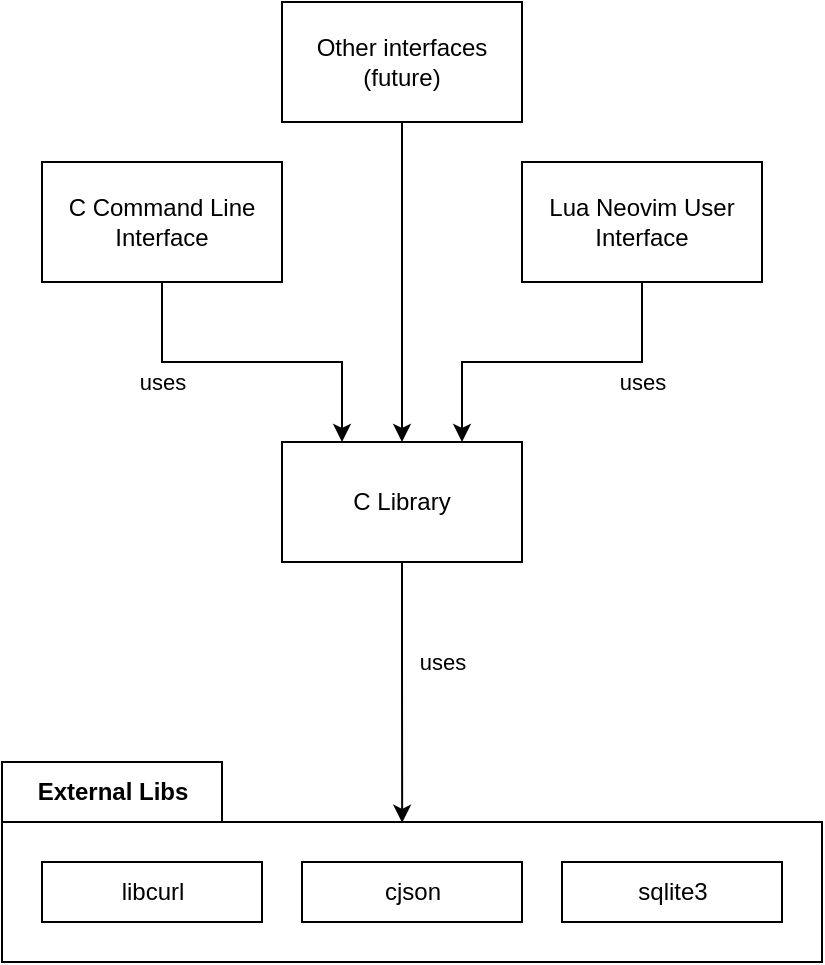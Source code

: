 <mxfile version="14.5.8"><diagram id="U_5wajG-MUSWsJ4tpF2G" name="Page-1"><mxGraphModel dx="1422" dy="811" grid="1" gridSize="10" guides="1" tooltips="1" connect="1" arrows="1" fold="1" page="1" pageScale="1" pageWidth="850" pageHeight="1100" math="0" shadow="0"><root><mxCell id="0"/><mxCell id="1" parent="0"/><mxCell id="NgJ0DsXGEw7_4mhamm45-2" value="External Libs" style="shape=folder;fontStyle=1;tabWidth=110;tabHeight=30;tabPosition=left;html=1;boundedLbl=1;labelInHeader=1;container=1;collapsible=0;recursiveResize=0;" vertex="1" parent="1"><mxGeometry x="120" y="760" width="410" height="100" as="geometry"/></mxCell><mxCell id="NgJ0DsXGEw7_4mhamm45-3" value="sqlite3" style="html=1;" vertex="1" parent="NgJ0DsXGEw7_4mhamm45-2"><mxGeometry width="110" height="30" relative="1" as="geometry"><mxPoint x="280" y="50" as="offset"/></mxGeometry></mxCell><mxCell id="NgJ0DsXGEw7_4mhamm45-4" value="cjson" style="html=1;" vertex="1" parent="NgJ0DsXGEw7_4mhamm45-2"><mxGeometry x="150" y="50" width="110" height="30" as="geometry"/></mxCell><mxCell id="NgJ0DsXGEw7_4mhamm45-5" value="libcurl" style="html=1;" vertex="1" parent="NgJ0DsXGEw7_4mhamm45-2"><mxGeometry x="20" y="50" width="110" height="30" as="geometry"/></mxCell><mxCell id="NgJ0DsXGEw7_4mhamm45-28" style="edgeStyle=orthogonalEdgeStyle;rounded=0;orthogonalLoop=1;jettySize=auto;html=1;exitX=0.5;exitY=1;exitDx=0;exitDy=0;entryX=0.488;entryY=0.304;entryDx=0;entryDy=0;entryPerimeter=0;" edge="1" parent="1" source="NgJ0DsXGEw7_4mhamm45-18" target="NgJ0DsXGEw7_4mhamm45-2"><mxGeometry relative="1" as="geometry"/></mxCell><mxCell id="NgJ0DsXGEw7_4mhamm45-29" value="uses" style="edgeLabel;html=1;align=center;verticalAlign=middle;resizable=0;points=[];" vertex="1" connectable="0" parent="NgJ0DsXGEw7_4mhamm45-28"><mxGeometry x="-0.233" y="3" relative="1" as="geometry"><mxPoint x="16.93" y="-0.28" as="offset"/></mxGeometry></mxCell><mxCell id="NgJ0DsXGEw7_4mhamm45-18" value="C Library" style="rounded=0;whiteSpace=wrap;html=1;" vertex="1" parent="1"><mxGeometry x="260" y="600" width="120" height="60" as="geometry"/></mxCell><mxCell id="NgJ0DsXGEw7_4mhamm45-30" style="edgeStyle=orthogonalEdgeStyle;rounded=0;orthogonalLoop=1;jettySize=auto;html=1;exitX=0.5;exitY=1;exitDx=0;exitDy=0;entryX=0.25;entryY=0;entryDx=0;entryDy=0;" edge="1" parent="1" source="NgJ0DsXGEw7_4mhamm45-19" target="NgJ0DsXGEw7_4mhamm45-18"><mxGeometry relative="1" as="geometry"/></mxCell><mxCell id="NgJ0DsXGEw7_4mhamm45-31" value="uses" style="edgeLabel;html=1;align=center;verticalAlign=middle;resizable=0;points=[];" vertex="1" connectable="0" parent="NgJ0DsXGEw7_4mhamm45-30"><mxGeometry x="-0.366" y="2" relative="1" as="geometry"><mxPoint x="-13.76" y="11.97" as="offset"/></mxGeometry></mxCell><mxCell id="NgJ0DsXGEw7_4mhamm45-19" value="C Command Line Interface" style="rounded=0;whiteSpace=wrap;html=1;" vertex="1" parent="1"><mxGeometry x="140" y="460" width="120" height="60" as="geometry"/></mxCell><mxCell id="NgJ0DsXGEw7_4mhamm45-32" style="edgeStyle=orthogonalEdgeStyle;rounded=0;orthogonalLoop=1;jettySize=auto;html=1;exitX=0.5;exitY=1;exitDx=0;exitDy=0;entryX=0.75;entryY=0;entryDx=0;entryDy=0;" edge="1" parent="1" source="NgJ0DsXGEw7_4mhamm45-25" target="NgJ0DsXGEw7_4mhamm45-18"><mxGeometry relative="1" as="geometry"/></mxCell><mxCell id="NgJ0DsXGEw7_4mhamm45-33" value="uses" style="edgeLabel;html=1;align=center;verticalAlign=middle;resizable=0;points=[];" vertex="1" connectable="0" parent="NgJ0DsXGEw7_4mhamm45-32"><mxGeometry x="-0.23" y="-1" relative="1" as="geometry"><mxPoint x="25.48" y="10.97" as="offset"/></mxGeometry></mxCell><mxCell id="NgJ0DsXGEw7_4mhamm45-25" value="Lua Neovim User Interface" style="rounded=0;whiteSpace=wrap;html=1;" vertex="1" parent="1"><mxGeometry x="380" y="460" width="120" height="60" as="geometry"/></mxCell><mxCell id="NgJ0DsXGEw7_4mhamm45-35" style="edgeStyle=orthogonalEdgeStyle;rounded=0;orthogonalLoop=1;jettySize=auto;html=1;exitX=0.5;exitY=1;exitDx=0;exitDy=0;" edge="1" parent="1" source="NgJ0DsXGEw7_4mhamm45-34" target="NgJ0DsXGEw7_4mhamm45-18"><mxGeometry relative="1" as="geometry"/></mxCell><mxCell id="NgJ0DsXGEw7_4mhamm45-34" value="&lt;div&gt;Other interfaces&lt;/div&gt;&lt;div&gt;(future)&lt;br&gt;&lt;/div&gt;" style="rounded=0;whiteSpace=wrap;html=1;" vertex="1" parent="1"><mxGeometry x="260" y="380" width="120" height="60" as="geometry"/></mxCell></root></mxGraphModel></diagram></mxfile>